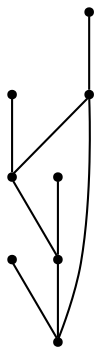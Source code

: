 graph {
  node [shape=point,comment="{\"directed\":false,\"doi\":\"10.1007/978-3-030-68766-3_14\",\"figure\":\"3 (2)\"}"]

  v0 [pos="500.025296972844,1289.222962540742"]
  v1 [pos="500.0254956866493,1255.8848539651244"]
  v2 [pos="450.0175291796517,1389.237796968702"]
  v3 [pos="450.01771199635266,1439.245404945597"]
  v4 [pos="433.3482070106526,1255.8848539651244"]
  v5 [pos="400.00956267265417,1322.561325466913"]
  v6 [pos="366.6707196208505,1289.222962540742"]
  v7 [pos="366.67091833465577,1255.8848539651244"]

  v0 -- v2 [id="-1",pos="500.025296972844,1289.222962540742 500.0254877380971,1389.237796968702 500.0254877380971,1389.237796968702 500.0254877380971,1389.237796968702 450.0175291796517,1389.237796968702 450.0175291796517,1389.237796968702 450.0175291796517,1389.237796968702"]
  v1 -- v0 [id="-2",pos="500.0254956866493,1255.8848539651244 500.025296972844,1289.222962540742 500.025296972844,1289.222962540742 500.025296972844,1289.222962540742"]
  v6 -- v0 [id="-3",pos="366.6707196208505,1289.222962540742 500.025296972844,1289.222962540742 500.025296972844,1289.222962540742 500.025296972844,1289.222962540742"]
  v7 -- v6 [id="-4",pos="366.67091833465577,1255.8848539651244 366.6707196208505,1289.222962540742 366.6707196208505,1289.222962540742 366.6707196208505,1289.222962540742"]
  v6 -- v5 [id="-5",pos="366.6707196208505,1289.222962540742 366.67091038610357,1322.561325466913 366.67091038610357,1322.561325466913 366.67091038610357,1322.561325466913 400.00956267265417,1322.561325466913 400.00956267265417,1322.561325466913 400.00956267265417,1322.561325466913"]
  v2 -- v5 [id="-6",pos="450.0175291796517,1389.237796968702 400.009554724102,1389.237796968702 400.009554724102,1389.237796968702 400.009554724102,1389.237796968702 400.00956267265417,1322.561325466913 400.00956267265417,1322.561325466913 400.00956267265417,1322.561325466913"]
  v3 -- v2 [id="-7",pos="450.01771199635266,1439.245404945597 450.0175291796517,1389.237796968702 450.0175291796517,1389.237796968702 450.0175291796517,1389.237796968702"]
  v4 -- v5 [id="-8",pos="433.3482070106526,1255.8848539651244 433.3481990621003,1322.561325466913 433.3481990621003,1322.561325466913 433.3481990621003,1322.561325466913 400.00956267265417,1322.561325466913 400.00956267265417,1322.561325466913 400.00956267265417,1322.561325466913"]
}